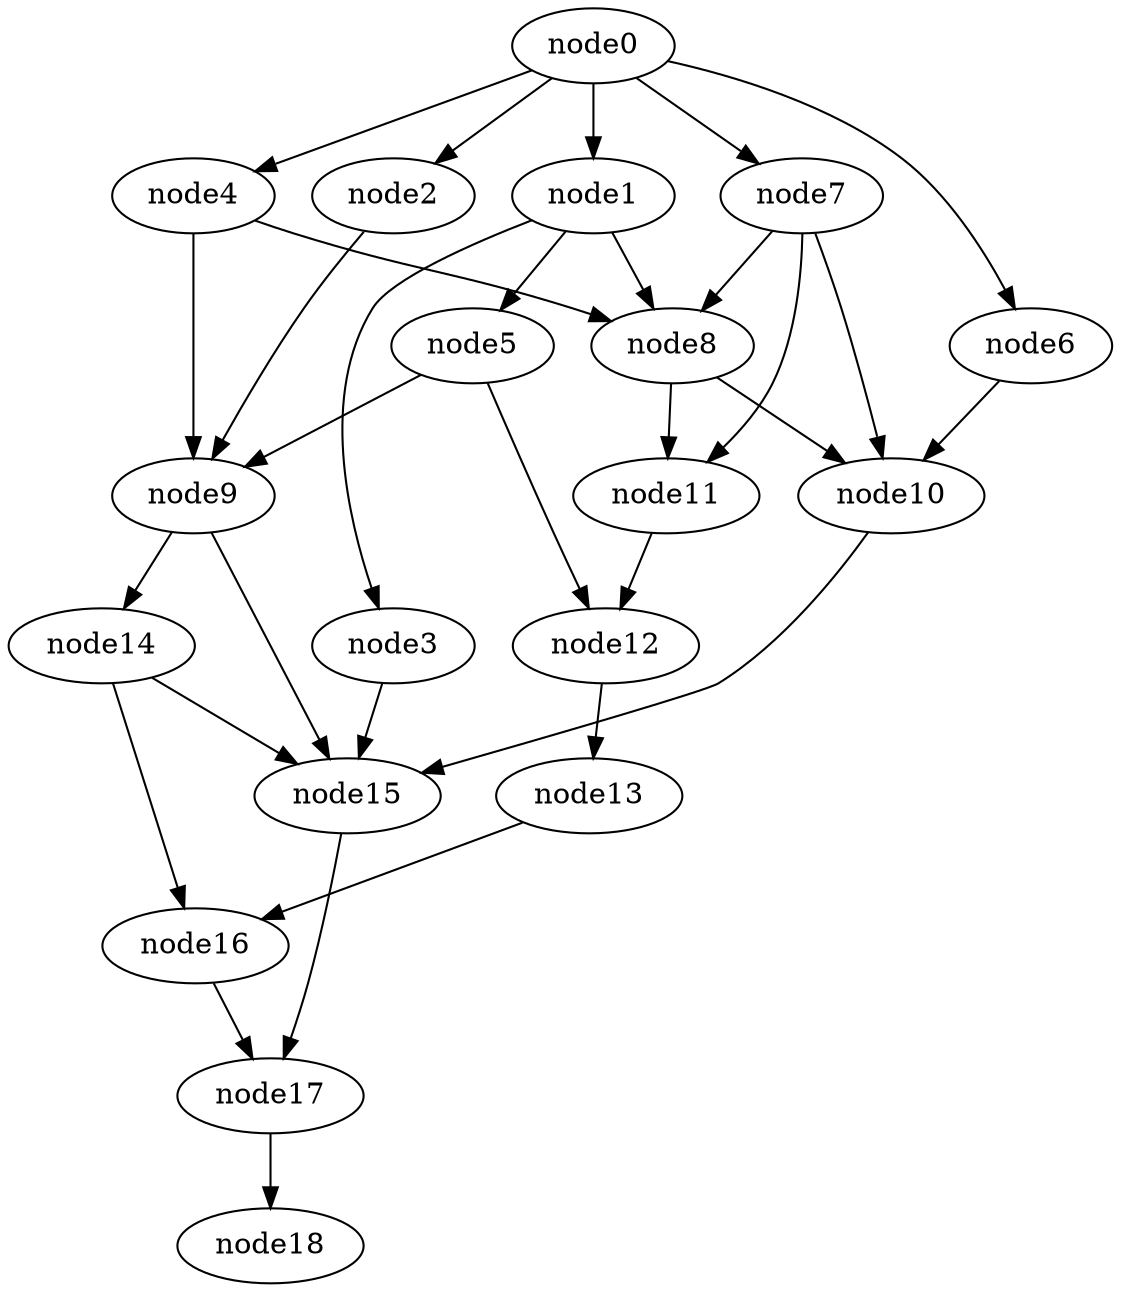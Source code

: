 digraph g{
	node18
	node17 -> node18
	node16 -> node17
	node15 -> node17
	node14 -> node16
	node14 -> node15
	node13 -> node16
	node12 -> node13
	node11 -> node12
	node10 -> node15
	node9 -> node15
	node9 -> node14
	node8 -> node11
	node8 -> node10
	node7 -> node11
	node7 -> node10
	node7 -> node8
	node6 -> node10
	node5 -> node12
	node5 -> node9
	node4 -> node9
	node4 -> node8
	node3 -> node15
	node2 -> node9
	node1 -> node8
	node1 -> node5
	node1 -> node3
	node0 -> node7
	node0 -> node6
	node0 -> node4
	node0 -> node2
	node0 -> node1
}
